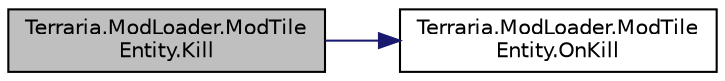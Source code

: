 digraph "Terraria.ModLoader.ModTileEntity.Kill"
{
  edge [fontname="Helvetica",fontsize="10",labelfontname="Helvetica",labelfontsize="10"];
  node [fontname="Helvetica",fontsize="10",shape=record];
  rankdir="LR";
  Node17 [label="Terraria.ModLoader.ModTile\lEntity.Kill",height=0.2,width=0.4,color="black", fillcolor="grey75", style="filled", fontcolor="black"];
  Node17 -> Node18 [color="midnightblue",fontsize="10",style="solid",fontname="Helvetica"];
  Node18 [label="Terraria.ModLoader.ModTile\lEntity.OnKill",height=0.2,width=0.4,color="black", fillcolor="white", style="filled",URL="$class_terraria_1_1_mod_loader_1_1_mod_tile_entity.html#a89c493aad8800f3588b859880f7d7c40",tooltip="This method only gets called in the Kill method. If you plan to use that, you can put code here to ma..."];
}
